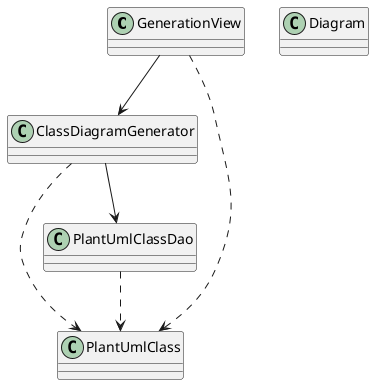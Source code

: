 @startuml

class GenerationView
class ClassDiagramGenerator
class Diagram
class PlantUmlClass
class PlantUmlClassDao

GenerationView --> ClassDiagramGenerator
ClassDiagramGenerator --> PlantUmlClassDao
ClassDiagramGenerator ..> PlantUmlClass

PlantUmlClassDao ..> PlantUmlClass
GenerationView ..> PlantUmlClass

@enduml
